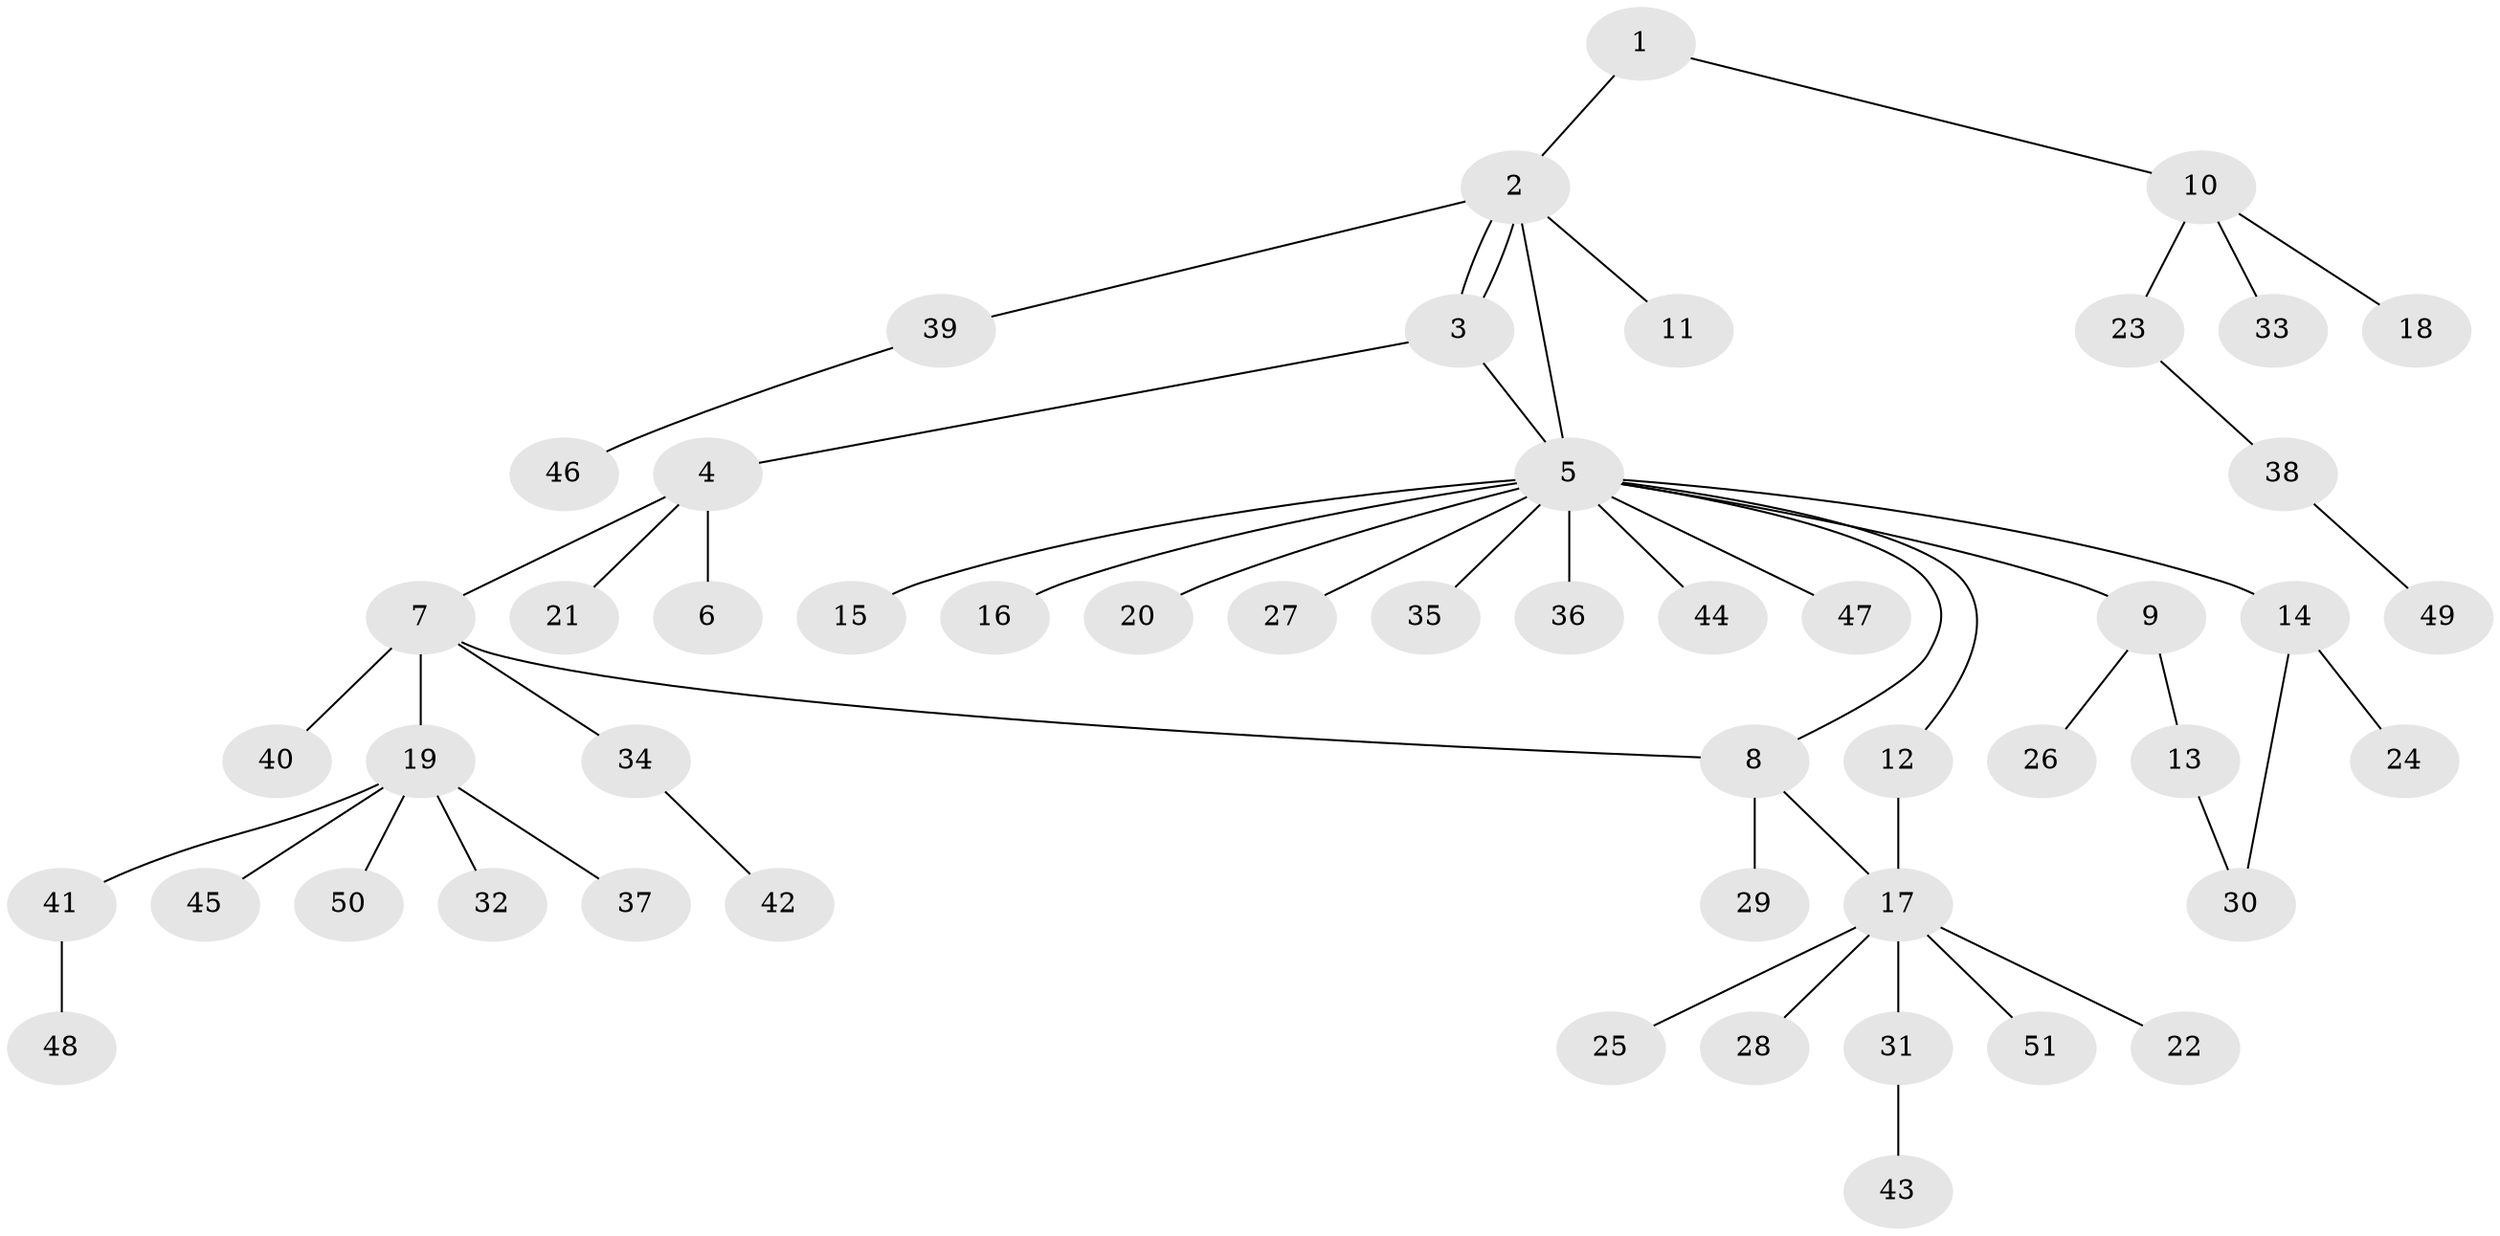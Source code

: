 // Generated by graph-tools (version 1.1) at 2025/11/02/27/25 16:11:13]
// undirected, 51 vertices, 55 edges
graph export_dot {
graph [start="1"]
  node [color=gray90,style=filled];
  1;
  2;
  3;
  4;
  5;
  6;
  7;
  8;
  9;
  10;
  11;
  12;
  13;
  14;
  15;
  16;
  17;
  18;
  19;
  20;
  21;
  22;
  23;
  24;
  25;
  26;
  27;
  28;
  29;
  30;
  31;
  32;
  33;
  34;
  35;
  36;
  37;
  38;
  39;
  40;
  41;
  42;
  43;
  44;
  45;
  46;
  47;
  48;
  49;
  50;
  51;
  1 -- 2;
  1 -- 10;
  2 -- 3;
  2 -- 3;
  2 -- 5;
  2 -- 11;
  2 -- 39;
  3 -- 4;
  3 -- 5;
  4 -- 6;
  4 -- 7;
  4 -- 21;
  5 -- 8;
  5 -- 9;
  5 -- 12;
  5 -- 14;
  5 -- 15;
  5 -- 16;
  5 -- 20;
  5 -- 27;
  5 -- 35;
  5 -- 36;
  5 -- 44;
  5 -- 47;
  7 -- 8;
  7 -- 19;
  7 -- 34;
  7 -- 40;
  8 -- 17;
  8 -- 29;
  9 -- 13;
  9 -- 26;
  10 -- 18;
  10 -- 23;
  10 -- 33;
  12 -- 17;
  13 -- 30;
  14 -- 24;
  14 -- 30;
  17 -- 22;
  17 -- 25;
  17 -- 28;
  17 -- 31;
  17 -- 51;
  19 -- 32;
  19 -- 37;
  19 -- 41;
  19 -- 45;
  19 -- 50;
  23 -- 38;
  31 -- 43;
  34 -- 42;
  38 -- 49;
  39 -- 46;
  41 -- 48;
}
